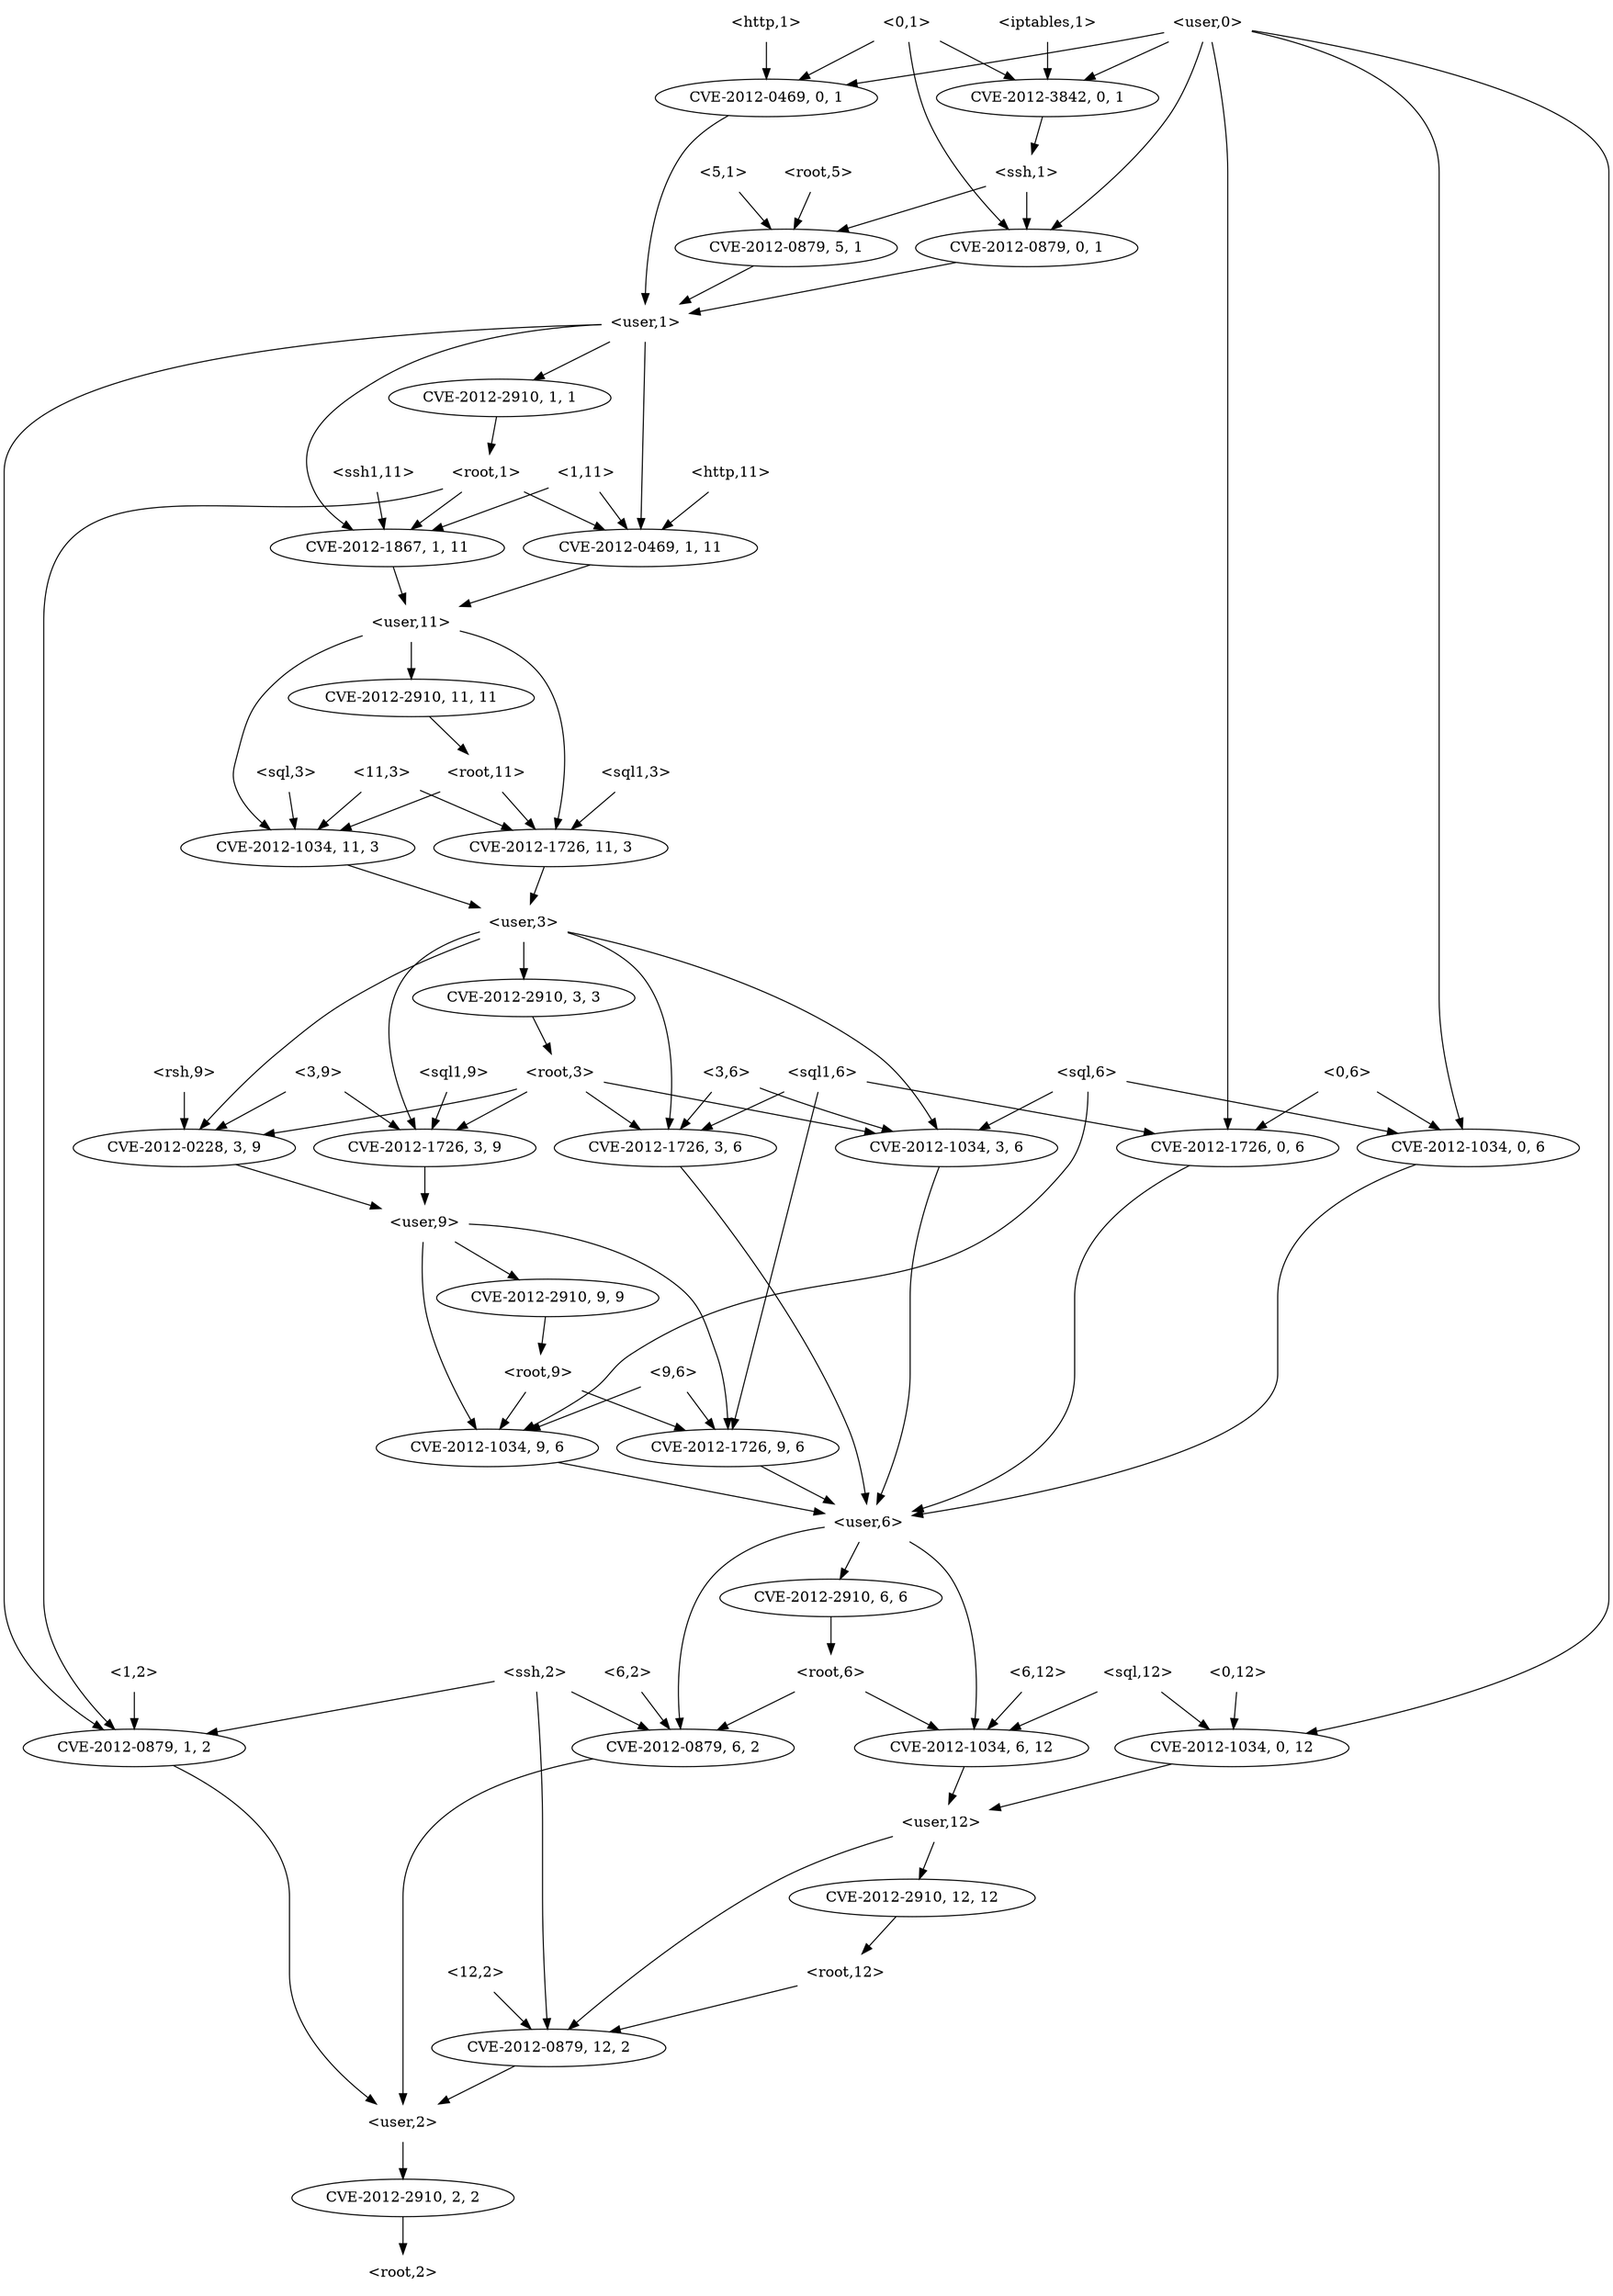 strict digraph {
	graph [bb="0,0,1486,2196"];
	node [label="\N"];
	"<root,5>"	 [height=0.5,
		pos="372,2034",
		shape=plaintext,
		width=0.89583];
	"<v_ssh,5,1>"	 [height=0.5,
		label=<CVE-2012-0879, 5, 1>,
		pos="372,1962",
		width=2.4499];
	"<root,5>" -> "<v_ssh,5,1>"	 [pos="e,372,1980.1 372,2015.7 372,2008 372,1998.7 372,1990.1"];
	"<user,1>"	 [height=0.5,
		pos="683,1890",
		shape=plaintext,
		width=0.91667];
	"<v_ssh,5,1>" -> "<user,1>"	 [pos="e,649.78,1898.5 429.04,1948.2 489.96,1934.5 585.12,1913 640.01,1900.7"];
	"<root,3>"	 [height=0.5,
		pos="498,1170",
		shape=plaintext,
		width=0.89583];
	"<v_sql1,3,9>"	 [height=0.5,
		label=<CVE-2012-1726, 3, 9>,
		pos="201,1098",
		width=2.4499];
	"<root,3>" -> "<v_sql1,3,9>"	 [pos="e,263.58,1110.8 465.34,1155.4 461.87,1154.2 458.38,1153 455,1152 421.67,1142 336.07,1124.8 273.42,1112.7"];
	"<v_sql1,3,6>"	 [height=0.5,
		label=<CVE-2012-1726, 3, 6>,
		pos="591,1098",
		width=2.4499];
	"<root,3>" -> "<v_sql1,3,6>"	 [pos="e,568.92,1115.6 520.99,1151.7 532.99,1142.7 547.83,1131.5 560.75,1121.8"];
	"<v_sql,3,6>"	 [height=0.5,
		label=<CVE-2012-1034, 3, 6>,
		pos="823,1098",
		width=2.4499];
	"<root,3>" -> "<v_sql,3,6>"	 [pos="e,764.59,1111.6 530.35,1162 582.38,1150.8 685.78,1128.6 754.69,1113.7"];
	"<v_rsh,3,9>"	 [height=0.5,
		label=<CVE-2012-0228, 3, 9>,
		pos="396,1098",
		width=2.4499];
	"<root,3>" -> "<v_rsh,3,9>"	 [pos="e,419.99,1115.5 473.05,1151.9 459.67,1142.7 443.01,1131.3 428.62,1121.4"];
	"<user,9>"	 [height=0.5,
		pos="396,1026",
		shape=plaintext,
		width=0.91667];
	"<v_sql1,3,9>" -> "<user,9>"	 [pos="e,362.95,1038.9 242.83,1082 275.39,1070.3 320.39,1054.1 353.19,1042.4"];
	"<user,6>"	 [height=0.5,
		pos="875,738",
		shape=plaintext,
		width=0.91667];
	"<v_sql1,3,6>" -> "<user,6>"	 [pos="e,861.44,756.09 604.7,1079.7 650.81,1021.6 800.57,832.83 854.99,764.22"];
	"<v_sql,3,6>" -> "<user,6>"	 [pos="e,898.4,756.08 861.07,1081.7 906.67,1060.6 977,1017.9 977,955 977,955 977,955 977,881 977,831.82 936.14,788.01 906.15,762.48"];
	"<v_rsh,3,9>" -> "<user,9>"	 [pos="e,396,1044.1 396,1079.7 396,1072 396,1062.7 396,1054.1"];
	"<0,1>"	 [height=0.5,
		pos="523,2178",
		shape=plaintext,
		width=0.75];
	"<v_http,0,1>"	 [height=0.5,
		label=<CVE-2012-0469, 0, 1>,
		pos="683,2106",
		width=2.4499];
	"<0,1>" -> "<v_http,0,1>"	 [pos="e,645.95,2122.4 550.08,2164.1 553.08,2162.7 556.1,2161.3 559,2160 584.52,2148.5 613.25,2136.2 636.61,2126.3"];
	"<v_iptables,0,1>"	 [height=0.5,
		label=<CVE-2012-3842, 0, 1>,
		pos="212,2106",
		width=2.4499];
	"<0,1>" -> "<v_iptables,0,1>"	 [pos="e,269,2119.8 495.94,2170.9 448.01,2160.1 346.86,2137.4 279.15,2122.1"];
	"<v_ssh,0,1>"	 [height=0.5,
		label=<CVE-2012-0879, 0, 1>,
		pos="567,1962",
		width=2.4499];
	"<0,1>" -> "<v_ssh,0,1>"	 [pos="e,563.46,1980.2 526.53,2159.8 534.15,2122.8 552.24,2034.8 561.43,1990.1"];
	"<v_http,0,1>" -> "<user,1>"	 [pos="e,683,1908.2 683,2087.8 683,2050.8 683,1963.2 683,1918.4"];
	"<ssh,1>"	 [height=0.5,
		pos="453,2034",
		shape=plaintext,
		width=0.84028];
	"<v_iptables,0,1>" -> "<ssh,1>"	 [pos="e,422.6,2048.5 269.4,2092.2 309.96,2082.6 365.37,2068.3 413,2052 413.1,2052 413.2,2051.9 413.29,2051.9"];
	"<v_ssh,0,1>" -> "<user,1>"	 [pos="e,654.62,1908.1 593.9,1944.8 609.41,1935.4 629.12,1923.5 646.06,1913.3"];
	"<sql1,6>"	 [height=0.5,
		pos="724,1170",
		shape=plaintext,
		width=0.91667];
	"<sql1,6>" -> "<v_sql1,3,6>"	 [pos="e,621.38,1115 691.46,1151.9 673.01,1142.2 649.78,1129.9 630.31,1119.7"];
	"<v_sql1,9,6>"	 [height=0.5,
		label=<CVE-2012-1726, 9, 6>,
		pos="449,810",
		width=2.4499];
	"<sql1,6>" -> "<v_sql1,9,6>"	 [pos="e,470.63,827.55 718.42,1151.7 712.18,1133.3 701.2,1103.7 688,1080 628.12,972.25 604.59,947.61 514,864 502.81,853.67 489.91,842.93\
 478.57,833.84"];
	"<v_sql1,0,6>"	 [height=0.5,
		label=<CVE-2012-1726, 0, 6>,
		pos="1055,1098",
		width=2.4499];
	"<sql1,6>" -> "<v_sql1,0,6>"	 [pos="e,995.95,1111.5 757.25,1162 810.46,1150.7 915.84,1128.4 985.88,1113.6"];
	"<v_sql1,9,6>" -> "<user,6>"	 [pos="e,841.92,744.22 513.56,797.69 524.71,795.77 536.19,793.81 547,792 649.12,774.89 769.3,755.72 832,745.79"];
	"<v_sql1,0,6>" -> "<user,6>"	 [pos="e,908.15,751.11 1051,1079.6 1045.1,1053 1035,1000.3 1035,955 1035,955 1035,955 1035,881 1035,818.11 965,776.29 917.6,755.18"];
	"<v_root,6,6>"	 [height=0.5,
		label=<CVE-2012-2910, 6, 6>,
		pos="875,666",
		width=2.4499];
	"<root,6>"	 [height=0.5,
		pos="892,594",
		shape=plaintext,
		width=0.89583];
	"<v_root,6,6>" -> "<root,6>"	 [pos="e,887.85,612.1 879.2,647.7 881.1,639.9 883.38,630.51 885.48,621.83"];
	"<v_ssh,6,2>"	 [height=0.5,
		label=<CVE-2012-0879, 6, 2>,
		pos="1008,522",
		width=2.4499];
	"<root,6>" -> "<v_ssh,6,2>"	 [pos="e,981.11,539.23 920.38,575.88 936,566.45 955.53,554.66 972.2,544.61"];
	"<v_sql,6,12>"	 [height=0.5,
		label=<CVE-2012-1034, 6, 12>,
		pos="809,522",
		width=2.5686];
	"<root,6>" -> "<v_sql,6,12>"	 [pos="e,828.71,539.62 871.48,575.7 860.98,566.84 848.03,555.92 836.66,546.33"];
	"<3,9>"	 [height=0.5,
		pos="304,1170",
		shape=plaintext,
		width=0.75];
	"<3,9>" -> "<v_sql1,3,9>"	 [pos="e,225.23,1115.5 278.8,1151.9 265.16,1142.6 248.16,1131 233.52,1121.1"];
	"<3,9>" -> "<v_rsh,3,9>"	 [pos="e,374.15,1115.6 326.74,1151.7 338.61,1142.7 353.29,1131.5 366.08,1121.8"];
	"<5,1>"	 [height=0.5,
		pos="294,2034",
		shape=plaintext,
		width=0.75];
	"<5,1>" -> "<v_ssh,5,1>"	 [pos="e,353.48,1979.6 313.28,2015.7 323.16,2006.8 335.32,1995.9 346.01,1986.3"];
	"<12,2>"	 [height=0.5,
		pos="929,306",
		shape=plaintext,
		width=0.78472];
	"<v_ssh,12,2>"	 [height=0.5,
		label=<CVE-2012-0879, 12, 2>,
		pos="1012,234",
		width=2.5686];
	"<12,2>" -> "<v_ssh,12,2>"	 [pos="e,992.29,251.62 949.52,287.7 960.02,278.84 972.97,267.92 984.34,258.33"];
	"<user,2>"	 [height=0.5,
		pos="1162,162",
		shape=plaintext,
		width=0.91667];
	"<v_ssh,12,2>" -> "<user,2>"	 [pos="e,1128.9,178.46 1046,217.12 1067.8,206.94 1096.3,193.66 1119.6,182.8"];
	"<ssh,1>" -> "<v_ssh,5,1>"	 [pos="e,391.23,1979.6 432.98,2015.7 422.72,2006.8 410.09,1995.9 398.99,1986.3"];
	"<ssh,1>" -> "<v_ssh,0,1>"	 [pos="e,540.58,1979.2 480.89,2015.9 496.24,2006.5 515.44,1994.7 531.81,1984.6"];
	"<user,11>"	 [height=0.5,
		pos="550,1602",
		shape=plaintext,
		width=1.0069];
	"<v_sql,11,3>"	 [height=0.5,
		label=<CVE-2012-1034, 11, 3>,
		pos="668,1386",
		width=2.5686];
	"<user,11>" -> "<v_sql,11,3>"	 [pos="e,672.23,1404.1 586.37,1591.8 609.79,1584 638.95,1570.4 656,1548 685.5,1509.2 680.44,1448.7 674.18,1414"];
	"<v_sql1,11,3>"	 [height=0.5,
		label=<CVE-2012-1726, 11, 3>,
		pos="464,1386",
		width=2.5686];
	"<user,11>" -> "<v_sql1,11,3>"	 [pos="e,445.41,1403.7 513.71,1590.9 490.77,1582.8 462.13,1569.2 444,1548 412.08,1510.7 404.6,1486.3 421,1440 424.72,1429.5 431.5,1419.6\
 438.6,1411.2"];
	"<v_root,11,11>"	 [height=0.5,
		label=<CVE-2012-2910, 11, 11>,
		pos="550,1530",
		width=2.7013];
	"<user,11>" -> "<v_root,11,11>"	 [pos="e,550,1548.1 550,1583.7 550,1576 550,1566.7 550,1558.1"];
	"<user,3>"	 [height=0.5,
		pos="475,1314",
		shape=plaintext,
		width=0.91667];
	"<v_sql,11,3>" -> "<user,3>"	 [pos="e,508.16,1327 626.12,1369.8 594.07,1358.2 550.03,1342.2 517.77,1330.5"];
	"<v_sql1,11,3>" -> "<user,3>"	 [pos="e,472.31,1332.1 466.72,1367.7 467.93,1360 469.39,1350.7 470.74,1342.1"];
	"<root,11>"	 [height=0.5,
		pos="550,1458",
		shape=plaintext,
		width=1];
	"<v_root,11,11>" -> "<root,11>"	 [pos="e,550,1476.1 550,1511.7 550,1504 550,1494.7 550,1486.1"];
	"<v_root,3,3>"	 [height=0.5,
		label=<CVE-2012-2910, 3, 3>,
		pos="475,1242",
		width=2.4499];
	"<v_root,3,3>" -> "<root,3>"	 [pos="e,492.38,1188.1 480.69,1223.7 483.25,1215.9 486.33,1206.5 489.18,1197.8"];
	"<v_sql,0,6>"	 [height=0.5,
		label=<CVE-2012-1034, 0, 6>,
		pos="1250,1098",
		width=2.4499];
	"<v_sql,0,6>" -> "<user,6>"	 [pos="e,908.2,740.32 1230.9,1080.3 1205,1055.7 1162,1006.9 1162,955 1162,955 1162,955 1162,881 1162,773.66 998.74,747.46 918.49,741.07"];
	"<user,6>" -> "<v_ssh,6,2>"	 [pos="e,1008.6,540.17 908.14,726.91 929.52,718.71 956.19,705 972,684 1001.8,644.46 1007.8,584.94 1008.5,550.43"];
	"<user,6>" -> "<v_sql,6,12>"	 [pos="e,794.6,539.9 841.56,728.1 819.47,720.33 792.08,706.65 778,684 752.65,643.22 761.49,622.08 775,576 777.88,566.19 783.19,556.47 788.77\
,548.09"];
	"<user,6>" -> "<v_root,6,6>"	 [pos="e,875,684.1 875,719.7 875,711.98 875,702.71 875,694.11"];
	"<6,12>"	 [height=0.5,
		pos="813,594",
		shape=plaintext,
		width=0.78472];
	"<6,12>" -> "<v_sql,6,12>"	 [pos="e,809.98,540.1 812.01,575.7 811.57,567.98 811.04,558.71 810.55,550.11"];
	"<user,12>"	 [height=0.5,
		pos="817,450",
		shape=plaintext,
		width=1.0069];
	"<v_sql,6,12>" -> "<user,12>"	 [pos="e,815.05,468.1 810.98,503.7 811.86,495.98 812.92,486.71 813.9,478.11"];
	"<iptables,1>"	 [height=0.5,
		pos="212,2178",
		shape=plaintext,
		width=1.1944];
	"<iptables,1>" -> "<v_iptables,0,1>"	 [pos="e,212,2124.1 212,2159.7 212,2152 212,2142.7 212,2134.1"];
	"<v_root,2,2>"	 [height=0.5,
		label=<CVE-2012-2910, 2, 2>,
		pos="1162,90",
		width=2.4499];
	"<user,2>" -> "<v_root,2,2>"	 [pos="e,1162,108.1 1162,143.7 1162,135.98 1162,126.71 1162,118.11"];
	"<root,2>"	 [height=0.5,
		pos="1162,18",
		shape=plaintext,
		width=0.89583];
	"<v_root,2,2>" -> "<root,2>"	 [pos="e,1162,36.104 1162,71.697 1162,63.983 1162,54.712 1162,46.112"];
	"<sql,3>"	 [height=0.5,
		pos="748,1458",
		shape=plaintext,
		width=0.8125];
	"<sql,3>" -> "<v_sql,11,3>"	 [pos="e,687,1403.6 728.22,1439.7 718.1,1430.8 705.62,1419.9 694.66,1410.3"];
	"<root,1>"	 [height=0.5,
		pos="754,1746",
		shape=plaintext,
		width=0.89583];
	"<v_ssh,1,2>"	 [height=0.5,
		label=<CVE-2012-0879, 1, 2>,
		pos="1366,522",
		width=2.4499];
	"<root,1>" -> "<v_ssh,1,2>"	 [pos="e,1366,540.05 786.57,1731.2 789.41,1730.1 792.25,1729 795,1728 968.83,1664.7 1192,1788 1192,1603 1192,1603 1192,1603 1192,1457 1192\
,1250.8 1366,1233.2 1366,1027 1366,1027 1366,1027 1366,665 1366,625 1366,578.65 1366,550.08"];
	"<v_http,1,11>"	 [height=0.5,
		label=<CVE-2012-0469, 1, 11>,
		pos="754,1674",
		width=2.5686];
	"<root,1>" -> "<v_http,1,11>"	 [pos="e,754,1692.1 754,1727.7 754,1720 754,1710.7 754,1702.1"];
	"<v_ssh1,1,11>"	 [height=0.5,
		label=<CVE-2012-1867, 1, 11>,
		pos="550,1674",
		width=2.5686];
	"<root,1>" -> "<v_ssh1,1,11>"	 [pos="e,593.56,1689.9 721.68,1733.9 689.91,1723 640.88,1706.2 603.33,1693.3"];
	"<v_ssh,1,2>" -> "<user,2>"	 [pos="e,1193.4,180.06 1349.7,504.23 1327.1,479.17 1289,429.48 1289,379 1289,379 1289,379 1289,305 1289,252.03 1239.3,209.76 1202.1,185.53"];
	"<v_http,1,11>" -> "<user,11>"	 [pos="e,586.29,1615.5 710.49,1658.1 676.83,1646.5 630.35,1630.6 596.06,1618.8"];
	"<v_ssh1,1,11>" -> "<user,11>"	 [pos="e,550,1620.1 550,1655.7 550,1648 550,1638.7 550,1630.1"];
	"<user,9>" -> "<v_sql1,9,6>"	 [pos="e,437.84,827.89 391.61,1007.7 387.71,989.62 383.43,960.48 389,936 397.34,899.37 417.81,860.95 432.52,836.53"];
	"<v_root,9,9>"	 [height=0.5,
		label=<CVE-2012-2910, 9, 9>,
		pos="486,954",
		width=2.4499];
	"<user,9>" -> "<v_root,9,9>"	 [pos="e,464.63,971.62 418.25,1007.7 429.86,998.66 444.22,987.5 456.73,977.77"];
	"<v_sql,9,6>"	 [height=0.5,
		label=<CVE-2012-1034, 9, 6>,
		pos="644,810",
		width=2.4499];
	"<user,9>" -> "<v_sql,9,6>"	 [pos="e,643.09,828.24 429.07,1023 469.28,1019.1 537.4,1007.4 583,972 624.82,939.58 637.97,875.01 642.11,838.26"];
	"<root,9>"	 [height=0.5,
		pos="473,882",
		shape=plaintext,
		width=0.89583];
	"<v_root,9,9>" -> "<root,9>"	 [pos="e,476.18,900.1 482.79,935.7 481.35,927.98 479.63,918.71 478.04,910.11"];
	"<v_sql,9,6>" -> "<user,6>"	 [pos="e,841.85,749.05 691.02,794.75 732.37,782.22 792.04,764.14 832.11,752"];
	"<root,9>" -> "<v_sql1,9,6>"	 [pos="e,454.86,828.1 467.07,863.7 464.39,855.9 461.17,846.51 458.2,837.83"];
	"<root,9>" -> "<v_sql,9,6>"	 [pos="e,606.49,826.35 505.57,867.67 531.42,857.08 567.93,842.14 596.96,830.26"];
	"<user,1>" -> "<v_ssh,1,2>"	 [pos="e,1373.7,540.09 716.39,1887.6 835.16,1881.6 1230,1853.7 1230,1747 1230,1747 1230,1747 1230,1457 1230,1250.8 1404,1233.2 1404,1027\
 1404,1027 1404,1027 1404,665 1404,623.63 1388.8,577.72 1377.6,549.61"];
	"<v_root,1,1>"	 [height=0.5,
		label=<CVE-2012-2910, 1, 1>,
		pos="807,1818",
		width=2.4499];
	"<user,1>" -> "<v_root,1,1>"	 [pos="e,778.26,1835.2 713.33,1871.9 730.19,1862.4 751.3,1850.4 769.22,1840.3"];
	"<user,1>" -> "<v_ssh1,1,11>"	 [pos="e,529.66,1691.9 649.79,1877 607.05,1859.6 534.67,1822.8 504,1764 496.6,1749.8 498.4,1743 504,1728 507.94,1717.4 515.03,1707.6 522.49\
,1699.3"];
	"<user,1>" -> "<v_http,1,11>"	 [pos="e,736.79,1692.2 683.38,1871.7 684.63,1841.4 689.91,1776.9 712,1728 716.49,1718 723.27,1708.3 730.07,1700"];
	"<v_root,1,1>" -> "<root,1>"	 [pos="e,767.08,1764.3 794.17,1800.1 787.88,1791.8 780.18,1781.6 773.21,1772.4"];
	"<http,11>"	 [height=0.5,
		pos="840,1746",
		shape=plaintext,
		width=0.97917];
	"<http,11>" -> "<v_http,1,11>"	 [pos="e,774.42,1691.6 818.74,1727.7 807.75,1718.7 794.18,1707.7 782.32,1698"];
	"<3,6>"	 [height=0.5,
		pos="646,1170",
		shape=plaintext,
		width=0.75];
	"<3,6>" -> "<v_sql1,3,6>"	 [pos="e,604.44,1116.1 632.4,1151.7 625.88,1143.4 617.93,1133.3 610.75,1124.1"];
	"<3,6>" -> "<v_sql,3,6>"	 [pos="e,780.69,1113.9 673.02,1156 676.03,1154.6 679.07,1153.2 682,1152 711.17,1139.7 744.3,1127.1 771.12,1117.4"];
	"<v_ssh,6,2>" -> "<user,2>"	 [pos="e,1162,180.05 1046.1,505.74 1091.7,484.65 1162,441.92 1162,379 1162,379 1162,379 1162,305 1162,265 1162,218.65 1162,190.08"];
	"<0,6>"	 [height=0.5,
		pos="1251,1170",
		shape=plaintext,
		width=0.75];
	"<0,6>" -> "<v_sql1,0,6>"	 [pos="e,1100,1113.6 1223.7,1157.4 1219.2,1155.6 1214.5,1153.7 1210,1152 1177,1139.5 1139.6,1126.7 1109.8,1116.8"];
	"<0,6>" -> "<v_sql,0,6>"	 [pos="e,1250.2,1116.1 1250.8,1151.7 1250.6,1144 1250.5,1134.7 1250.4,1126.1"];
	"<root,12>"	 [height=0.5,
		pos="1012,306",
		shape=plaintext,
		width=1];
	"<root,12>" -> "<v_ssh,12,2>"	 [pos="e,1012,252.1 1012,287.7 1012,279.98 1012,270.71 1012,262.11"];
	"<9,6>"	 [height=0.5,
		pos="589,882",
		shape=plaintext,
		width=0.75];
	"<9,6>" -> "<v_sql1,9,6>"	 [pos="e,480.66,826.83 561.67,867.34 541.25,857.13 512.99,843 489.89,831.44"];
	"<9,6>" -> "<v_sql,9,6>"	 [pos="e,630.56,828.1 602.6,863.7 609.12,855.39 617.07,845.28 624.25,836.14"];
	"<user,3>" -> "<v_sql1,3,9>"	 [pos="e,190.85,1116.2 441.9,1310.2 378.84,1302.8 242.53,1276.8 184,1188 171.77,1169.4 178.23,1144.2 186.47,1125.4"];
	"<user,3>" -> "<v_sql1,3,6>"	 [pos="e,593.77,1116.3 508.38,1303.6 530.15,1295.6 557.18,1281.9 572,1260 599.15,1219.8 598.36,1160.8 594.94,1126.5"];
	"<user,3>" -> "<v_sql,3,6>"	 [pos="e,815.76,1116.3 508.08,1305.6 565.9,1291.3 686.75,1255.2 766,1188 786.11,1170.9 801.61,1145 811.33,1125.5"];
	"<user,3>" -> "<v_rsh,3,9>"	 [pos="e,387.81,1115.9 441.74,1304.4 419.43,1296.8 391.71,1283.1 378,1260 353.16,1218.1 370.14,1159.3 383.74,1125.5"];
	"<user,3>" -> "<v_root,3,3>"	 [pos="e,475,1260.1 475,1295.7 475,1288 475,1278.7 475,1270.1"];
	"<user,12>" -> "<v_ssh,12,2>"	 [pos="e,959.14,248.81 820.66,431.6 828.31,399.26 848.86,329.39 891,288 907.25,272.04 929.09,260.49 949.75,252.33"];
	"<v_root,12,12>"	 [height=0.5,
		label=<CVE-2012-2910, 12, 12>,
		pos="983,378",
		width=2.7013];
	"<user,12>" -> "<v_root,12,12>"	 [pos="e,945.79,394.69 853.43,433.64 877.82,423.35 910.16,409.72 936.42,398.64"];
	"<ssh,2>"	 [height=0.5,
		pos="1124,594",
		shape=plaintext,
		width=0.84028];
	"<ssh,2>" -> "<v_ssh,6,2>"	 [pos="e,1034.9,539.23 1095.6,575.88 1080,566.45 1060.5,554.66 1043.8,544.61"];
	"<ssh,2>" -> "<v_ssh,1,2>"	 [pos="e,1317.2,537.11 1154.6,584.13 1193,573.05 1259.4,553.85 1307.5,539.91"];
	"<ssh,2>" -> "<v_ssh,12,2>"	 [pos="e,1037.4,251.34 1124,575.95 1124,549.29 1124,496.11 1124,451 1124,451 1124,451 1124,377 1124,325.77 1078.5,282.16 1045.5,257.26"];
	"<http,1>"	 [height=0.5,
		pos="685,2178",
		shape=plaintext,
		width=0.89583];
	"<http,1>" -> "<v_http,0,1>"	 [pos="e,683.49,2124.1 684.51,2159.7 684.29,2152 684.02,2142.7 683.77,2134.1"];
	"<v_root,12,12>" -> "<root,12>"	 [pos="e,1004.9,324.1 990.17,359.7 993.43,351.81 997.37,342.3 1001,333.55"];
	"<ssh1,11>"	 [height=0.5,
		pos="550,1746",
		shape=plaintext,
		width=1.0278];
	"<ssh1,11>" -> "<v_ssh1,1,11>"	 [pos="e,550,1692.1 550,1727.7 550,1720 550,1710.7 550,1702.1"];
	"<rsh,9>"	 [height=0.5,
		pos="417,1170",
		shape=plaintext,
		width=0.81944];
	"<rsh,9>" -> "<v_rsh,3,9>"	 [pos="e,401.13,1116.1 411.81,1151.7 409.47,1143.9 406.65,1134.5 404.05,1125.8"];
	"<sql1,3>"	 [height=0.5,
		pos="463,1458",
		shape=plaintext,
		width=0.91667];
	"<sql1,3>" -> "<v_sql1,11,3>"	 [pos="e,463.76,1404.1 463.25,1439.7 463.36,1432 463.49,1422.7 463.61,1414.1"];
	"<6,2>"	 [height=0.5,
		pos="1046,594",
		shape=plaintext,
		width=0.75];
	"<6,2>" -> "<v_ssh,6,2>"	 [pos="e,1017.3,540.1 1036.6,575.7 1032.2,567.64 1026.9,557.89 1022.1,548.98"];
	"<user,0>"	 [height=0.5,
		pos="601,2178",
		shape=plaintext,
		width=0.91667];
	"<v_sql,0,12>"	 [height=0.5,
		label=<CVE-2012-1034, 0, 12>,
		pos="249,522",
		width=2.5686];
	"<user,0>" -> "<v_sql,0,12>"	 [pos="e,207.19,538.09 567.58,2163.3 564.68,2162.2 561.79,2161.1 559,2160 492.61,2134.7 305.15,2105.2 258,2052 56.837,1825.2 106,1690.2\
 106,1387 106,1387 106,1387 106,1313 106,1185.5 85,1154.5 85,1027 85,1027 85,1027 85,665 85,604.45 149.69,563.94 197.81,542.19"];
	"<user,0>" -> "<v_iptables,0,1>"	 [pos="e,277.54,2118.1 567.78,2162.7 564.84,2161.7 561.88,2160.8 559,2160 452.79,2131.1 422.73,2141 314,2124 305.43,2122.7 296.46,2121.2\
 287.55,2119.8"];
	"<user,0>" -> "<v_sql1,0,6>"	 [pos="e,1074.3,1115.8 634.27,2162.9 637.2,2161.8 640.14,2160.9 643,2160 778.68,2119.4 1268,2176.6 1268,2035 1268,2035 1268,2035 1268,1457\
 1268,1313 1139.1,1176.4 1081.9,1122.8"];
	"<user,0>" -> "<v_sql,0,6>"	 [pos="e,1264.6,1116.1 634.16,2162.5 637.11,2161.5 640.09,2160.7 643,2160 763.05,2132.5 1081.3,2168.8 1196,2124 1254.6,2101.1 1306,2097.9\
 1306,2035 1306,2035 1306,2035 1306,1241 1306,1200.6 1303.1,1189.1 1287,1152 1282.8,1142.4 1276.8,1132.7 1270.7,1124.3"];
	"<user,0>" -> "<v_http,0,1>"	 [pos="e,663.53,2123.6 621.27,2159.7 631.65,2150.8 644.44,2139.9 655.68,2130.3"];
	"<user,0>" -> "<v_ssh,0,1>"	 [pos="e,568.12,1980.1 595.44,2160 592.26,2149.7 588.43,2136.2 586,2124 576.71,2077.4 571.41,2022.2 568.88,1990"];
	"<v_sql,0,12>" -> "<user,12>"	 [pos="e,780.62,455.48 325.01,511.63 444.45,496.91 672.53,468.8 770.45,456.74"];
	"<1,2>"	 [height=0.5,
		pos="1459,594",
		shape=plaintext,
		width=0.75];
	"<1,2>" -> "<v_ssh,1,2>"	 [pos="e,1388.1,539.62 1436,575.7 1424,566.66 1409.2,555.5 1396.3,545.77"];
	"<11,3>"	 [height=0.5,
		pos="633,1458",
		shape=plaintext,
		width=0.78472];
	"<11,3>" -> "<v_sql,11,3>"	 [pos="e,659.45,1404.1 641.65,1439.7 645.64,1431.7 650.45,1422.1 654.87,1413.3"];
	"<11,3>" -> "<v_sql1,11,3>"	 [pos="e,503.13,1402.4 604.41,1444.1 601.25,1442.7 598.06,1441.3 595,1440 567.9,1428.5 537.4,1416.1 512.66,1406.2"];
	"<sql,6>"	 [height=0.5,
		pos="939,1170",
		shape=plaintext,
		width=0.8125];
	"<sql,6>" -> "<v_sql,3,6>"	 [pos="e,849.89,1115.2 910.62,1151.9 895,1142.5 875.47,1130.7 858.8,1120.6"];
	"<sql,6>" -> "<v_sql,9,6>"	 [pos="e,726.96,816.23 939,1152 939,1125.3 939,1072.1 939,1027 939,1027 939,1027 939,953 939,861.97 823.54,829.26 737.08,817.53"];
	"<sql,6>" -> "<v_sql,0,6>"	 [pos="e,1193.1,1111.8 968.26,1162.4 1017.1,1151.4 1116.4,1129.1 1183.1,1114.1"];
	"<sql,12>"	 [height=0.5,
		pos="413,594",
		shape=plaintext,
		width=0.91667];
	"<sql,12>" -> "<v_sql,0,12>"	 [pos="e,285.56,538.61 379.81,578.83 355.36,568.4 321.82,554.08 294.81,542.55"];
	"<sql,12>" -> "<v_sql,6,12>"	 [pos="e,742.9,534.68 446.08,587.15 508.75,576.07 646.26,551.77 732.86,536.46"];
	"<1,11>"	 [height=0.5,
		pos="634,1746",
		shape=plaintext,
		width=0.78472];
	"<1,11>" -> "<v_http,1,11>"	 [pos="e,726.18,1691.2 662.44,1728.4 678.85,1718.8 699.66,1706.7 717.29,1696.4"];
	"<1,11>" -> "<v_ssh1,1,11>"	 [pos="e,569.95,1691.6 613.24,1727.7 602.5,1718.7 589.25,1707.7 577.66,1698"];
	"<root,11>" -> "<v_sql,11,3>"	 [pos="e,640.65,1403.2 578.87,1439.9 594.76,1430.5 614.63,1418.7 631.58,1408.6"];
	"<root,11>" -> "<v_sql1,11,3>"	 [pos="e,484.42,1403.6 528.74,1439.7 517.75,1430.7 504.18,1419.7 492.32,1410"];
	"<sql1,9>"	 [height=0.5,
		pos="226,1170",
		shape=plaintext,
		width=0.91667];
	"<sql1,9>" -> "<v_sql1,3,9>"	 [pos="e,207.11,1116.1 219.82,1151.7 217,1143.8 213.61,1134.3 210.48,1125.5"];
	"<0,12>"	 [height=0.5,
		pos="28,594",
		shape=plaintext,
		width=0.78472];
	"<0,12>" -> "<v_sql,0,12>"	 [pos="e,197.6,537.02 56.551,581.31 61.349,579.46 66.296,577.63 71,576 109.41,562.72 153.16,549.66 187.66,539.84"];
}
